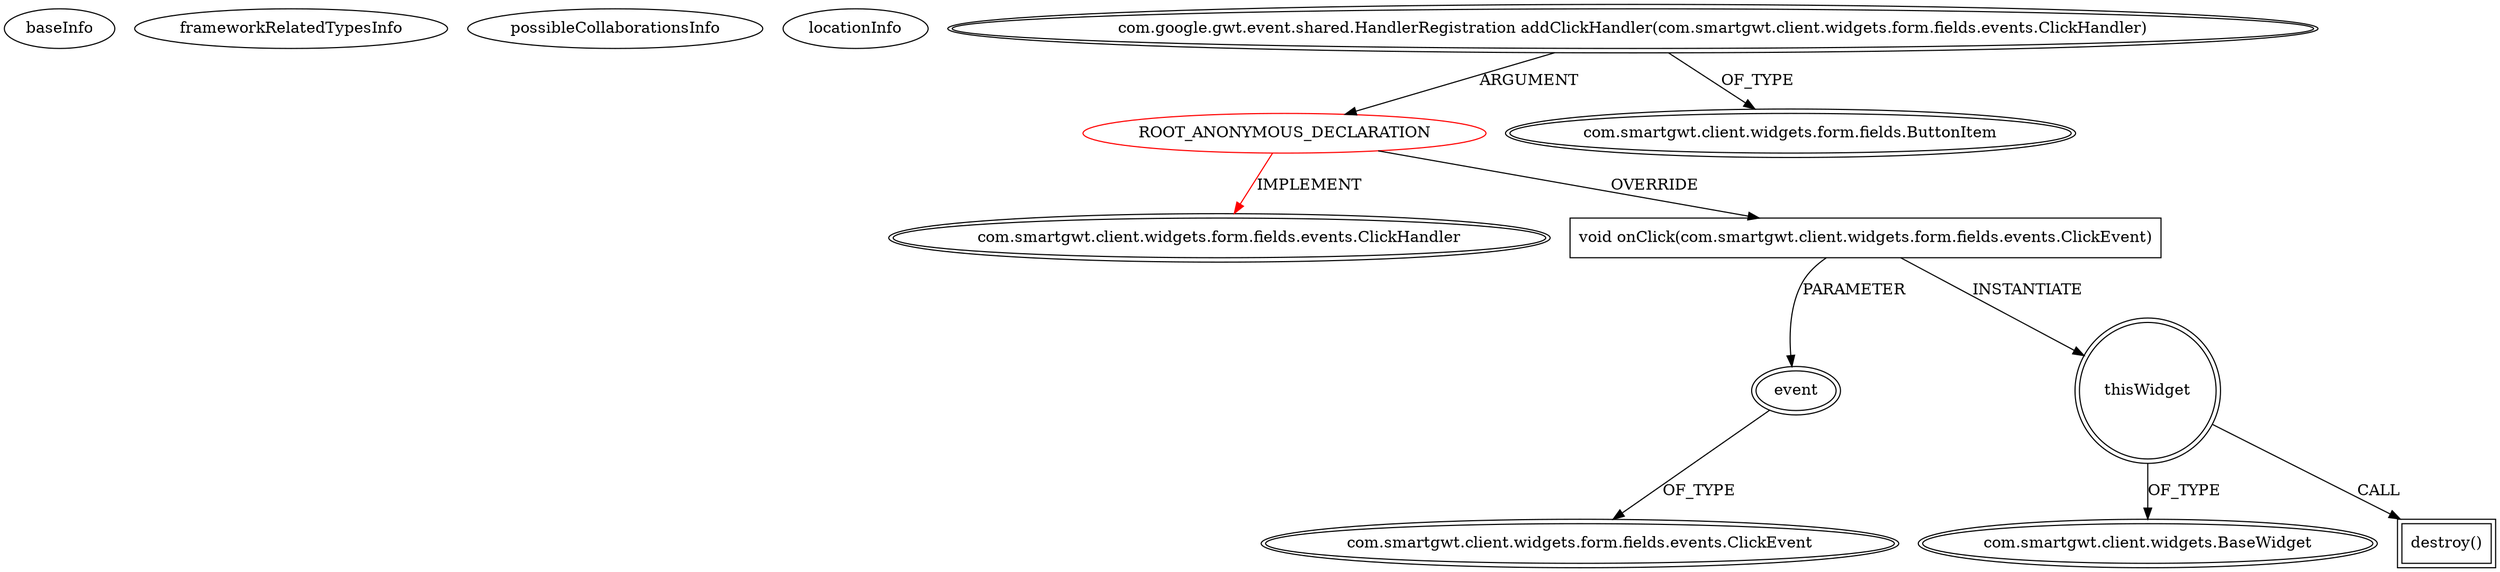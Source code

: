 digraph {
baseInfo[graphId=371,category="extension_graph",isAnonymous=true,possibleRelation=false]
frameworkRelatedTypesInfo[0="com.smartgwt.client.widgets.form.fields.events.ClickHandler"]
possibleCollaborationsInfo[]
locationInfo[projectName="Namrack-TeachToLearn",filePath="/Namrack-TeachToLearn/TeachToLearn-master/TeachToLearn/src/ttl/client/layout/widgets/RegisterWidget.java",contextSignature="void RegisterWidget()",graphId="371"]
0[label="ROOT_ANONYMOUS_DECLARATION",vertexType="ROOT_ANONYMOUS_DECLARATION",isFrameworkType=false,color=red]
1[label="com.smartgwt.client.widgets.form.fields.events.ClickHandler",vertexType="FRAMEWORK_INTERFACE_TYPE",isFrameworkType=true,peripheries=2]
2[label="com.google.gwt.event.shared.HandlerRegistration addClickHandler(com.smartgwt.client.widgets.form.fields.events.ClickHandler)",vertexType="OUTSIDE_CALL",isFrameworkType=true,peripheries=2]
3[label="com.smartgwt.client.widgets.form.fields.ButtonItem",vertexType="FRAMEWORK_CLASS_TYPE",isFrameworkType=true,peripheries=2]
4[label="void onClick(com.smartgwt.client.widgets.form.fields.events.ClickEvent)",vertexType="OVERRIDING_METHOD_DECLARATION",isFrameworkType=false,shape=box]
5[label="event",vertexType="PARAMETER_DECLARATION",isFrameworkType=true,peripheries=2]
6[label="com.smartgwt.client.widgets.form.fields.events.ClickEvent",vertexType="FRAMEWORK_CLASS_TYPE",isFrameworkType=true,peripheries=2]
7[label="thisWidget",vertexType="VARIABLE_EXPRESION",isFrameworkType=true,peripheries=2,shape=circle]
9[label="com.smartgwt.client.widgets.BaseWidget",vertexType="FRAMEWORK_CLASS_TYPE",isFrameworkType=true,peripheries=2]
8[label="destroy()",vertexType="INSIDE_CALL",isFrameworkType=true,peripheries=2,shape=box]
0->1[label="IMPLEMENT",color=red]
2->0[label="ARGUMENT"]
2->3[label="OF_TYPE"]
0->4[label="OVERRIDE"]
5->6[label="OF_TYPE"]
4->5[label="PARAMETER"]
4->7[label="INSTANTIATE"]
7->9[label="OF_TYPE"]
7->8[label="CALL"]
}
